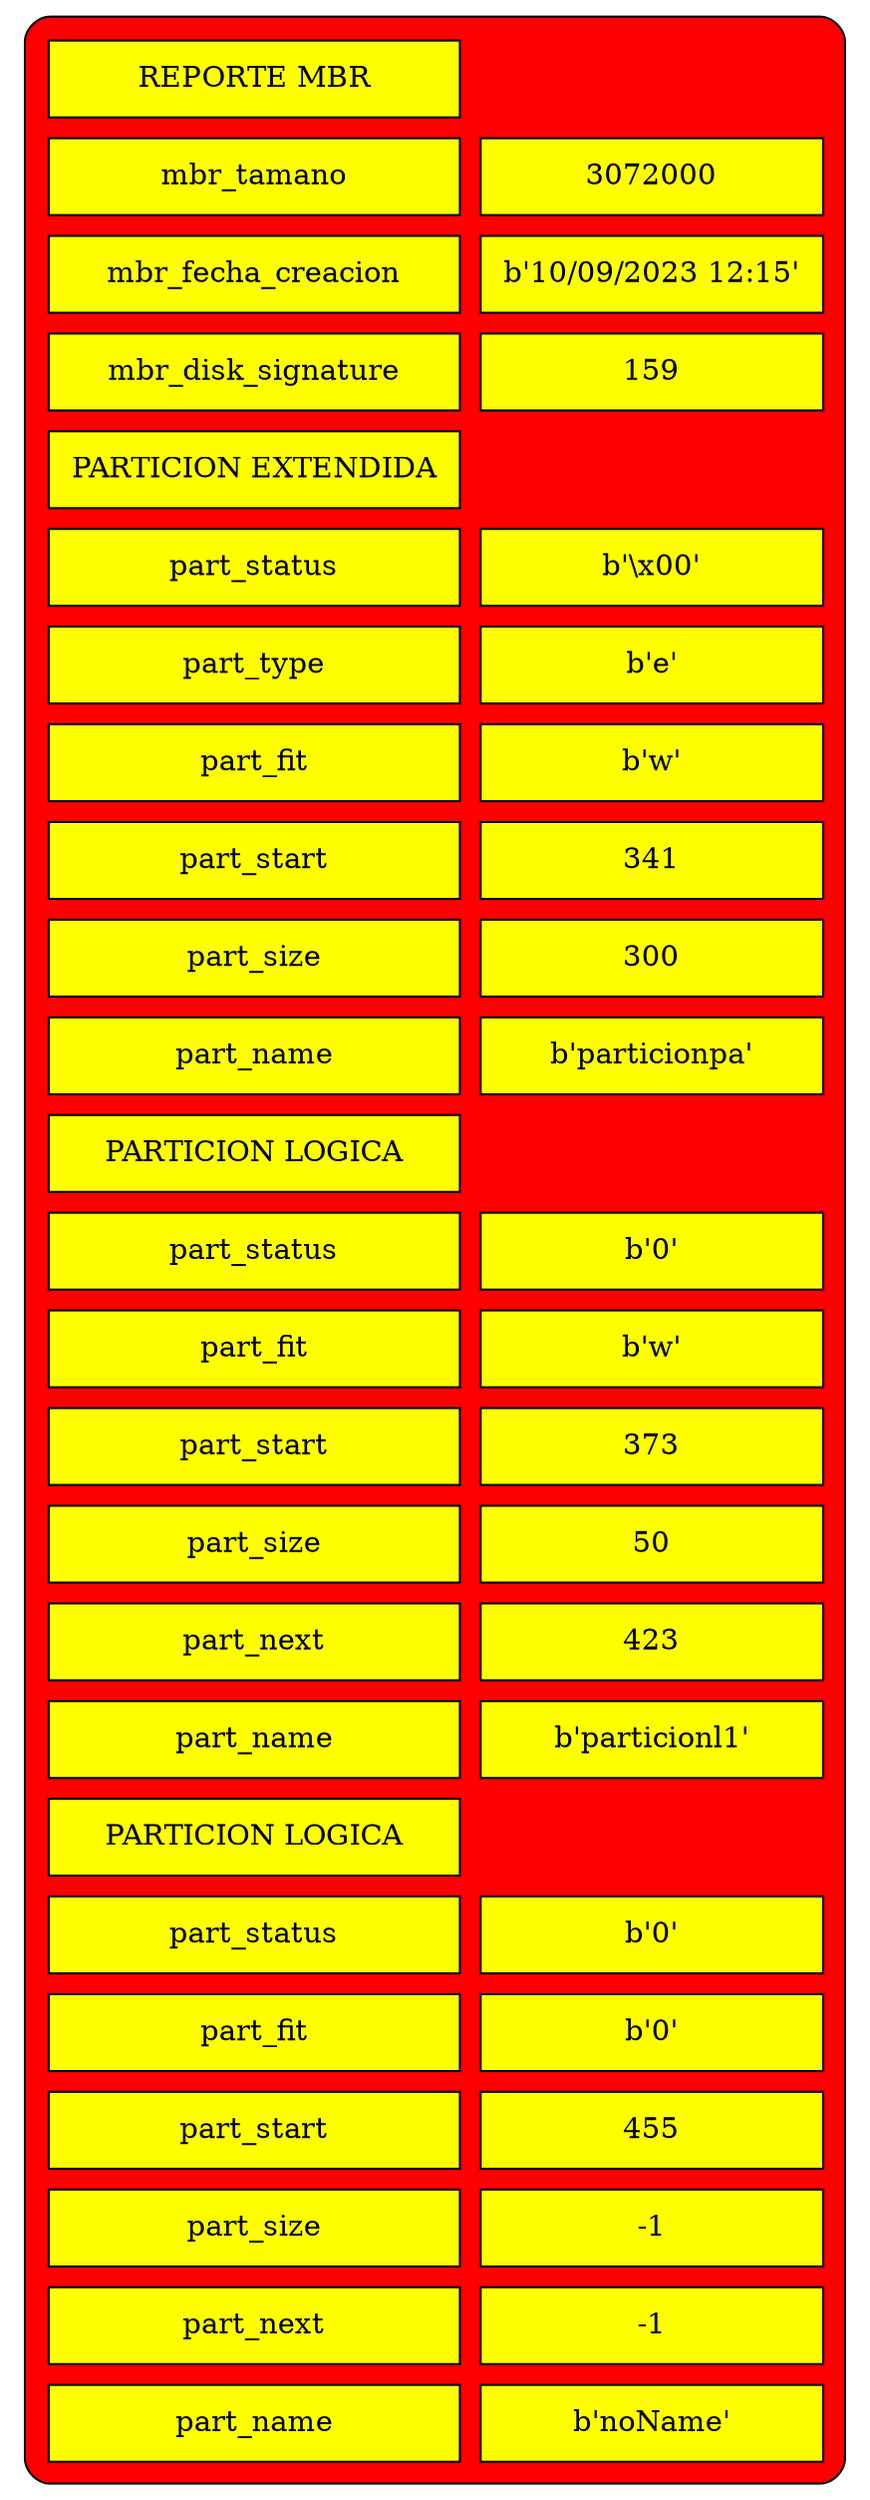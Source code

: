 digraph mbr{
a0 [shape=none label=<
<TABLE cellspacing="10" cellpadding="10" style="rounded" bgcolor="red">
 <TR><TD bgcolor="yellow">REPORTE MBR</TD></TR>
<TR><TD bgcolor="yellow">mbr_tamano</TD><TD bgcolor="yellow">3072000</TD></TR>
 <TR><TD bgcolor="yellow">mbr_fecha_creacion</TD><TD bgcolor="yellow">b'10/09/2023 12:15'</TD></TR>
<TR><TD bgcolor="yellow">mbr_disk_signature</TD><TD bgcolor="yellow">159</TD></TR>
 <TR><TD bgcolor="yellow">PARTICION EXTENDIDA</TD></TR>
<TR><TD bgcolor="yellow">part_status</TD><TD bgcolor="yellow">b'\x00'</TD></TR>
<TR><TD bgcolor="yellow">part_type</TD><TD bgcolor="yellow">b'e'</TD></TR>
<TR><TD bgcolor="yellow">part_fit</TD><TD bgcolor="yellow">b'w'</TD></TR>
<TR><TD bgcolor="yellow">part_start</TD><TD bgcolor="yellow">341</TD></TR>
<TR><TD bgcolor="yellow">part_size</TD><TD bgcolor="yellow">300</TD></TR>
<TR><TD bgcolor="yellow">part_name</TD><TD bgcolor="yellow">b'particionpa'</TD></TR>
 <TR><TD bgcolor="yellow">PARTICION LOGICA</TD></TR>
<TR><TD bgcolor="yellow">part_status</TD><TD bgcolor="yellow">b'0'</TD></TR>
<TR><TD bgcolor="yellow">part_fit</TD><TD bgcolor="yellow">b'w'</TD></TR>
<TR><TD bgcolor="yellow">part_start</TD><TD bgcolor="yellow">373</TD></TR>
<TR><TD bgcolor="yellow">part_size</TD><TD bgcolor="yellow">50</TD></TR>
<TR><TD bgcolor="yellow">part_next</TD><TD bgcolor="yellow">423</TD></TR>
<TR><TD bgcolor="yellow">part_name</TD><TD bgcolor="yellow">b'particionl1'</TD></TR>
 <TR><TD bgcolor="yellow">PARTICION LOGICA</TD></TR>
<TR><TD bgcolor="yellow">part_status</TD><TD bgcolor="yellow">b'0'</TD></TR>
<TR><TD bgcolor="yellow">part_fit</TD><TD bgcolor="yellow">b'0'</TD></TR>
<TR><TD bgcolor="yellow">part_start</TD><TD bgcolor="yellow">455</TD></TR>
<TR><TD bgcolor="yellow">part_size</TD><TD bgcolor="yellow">-1</TD></TR>
<TR><TD bgcolor="yellow">part_next</TD><TD bgcolor="yellow">-1</TD></TR>
<TR><TD bgcolor="yellow">part_name</TD><TD bgcolor="yellow">b'noName'</TD></TR>
</TABLE>>];
}
